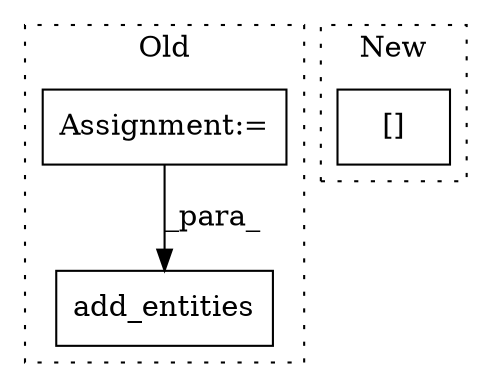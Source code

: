 digraph G {
subgraph cluster0 {
1 [label="add_entities" a="32" s="3252,3320" l="13,1" shape="box"];
3 [label="Assignment:=" a="7" s="3121" l="1" shape="box"];
label = "Old";
style="dotted";
}
subgraph cluster1 {
2 [label="[]" a="2" s="3157,3170" l="7,1" shape="box"];
label = "New";
style="dotted";
}
3 -> 1 [label="_para_"];
}